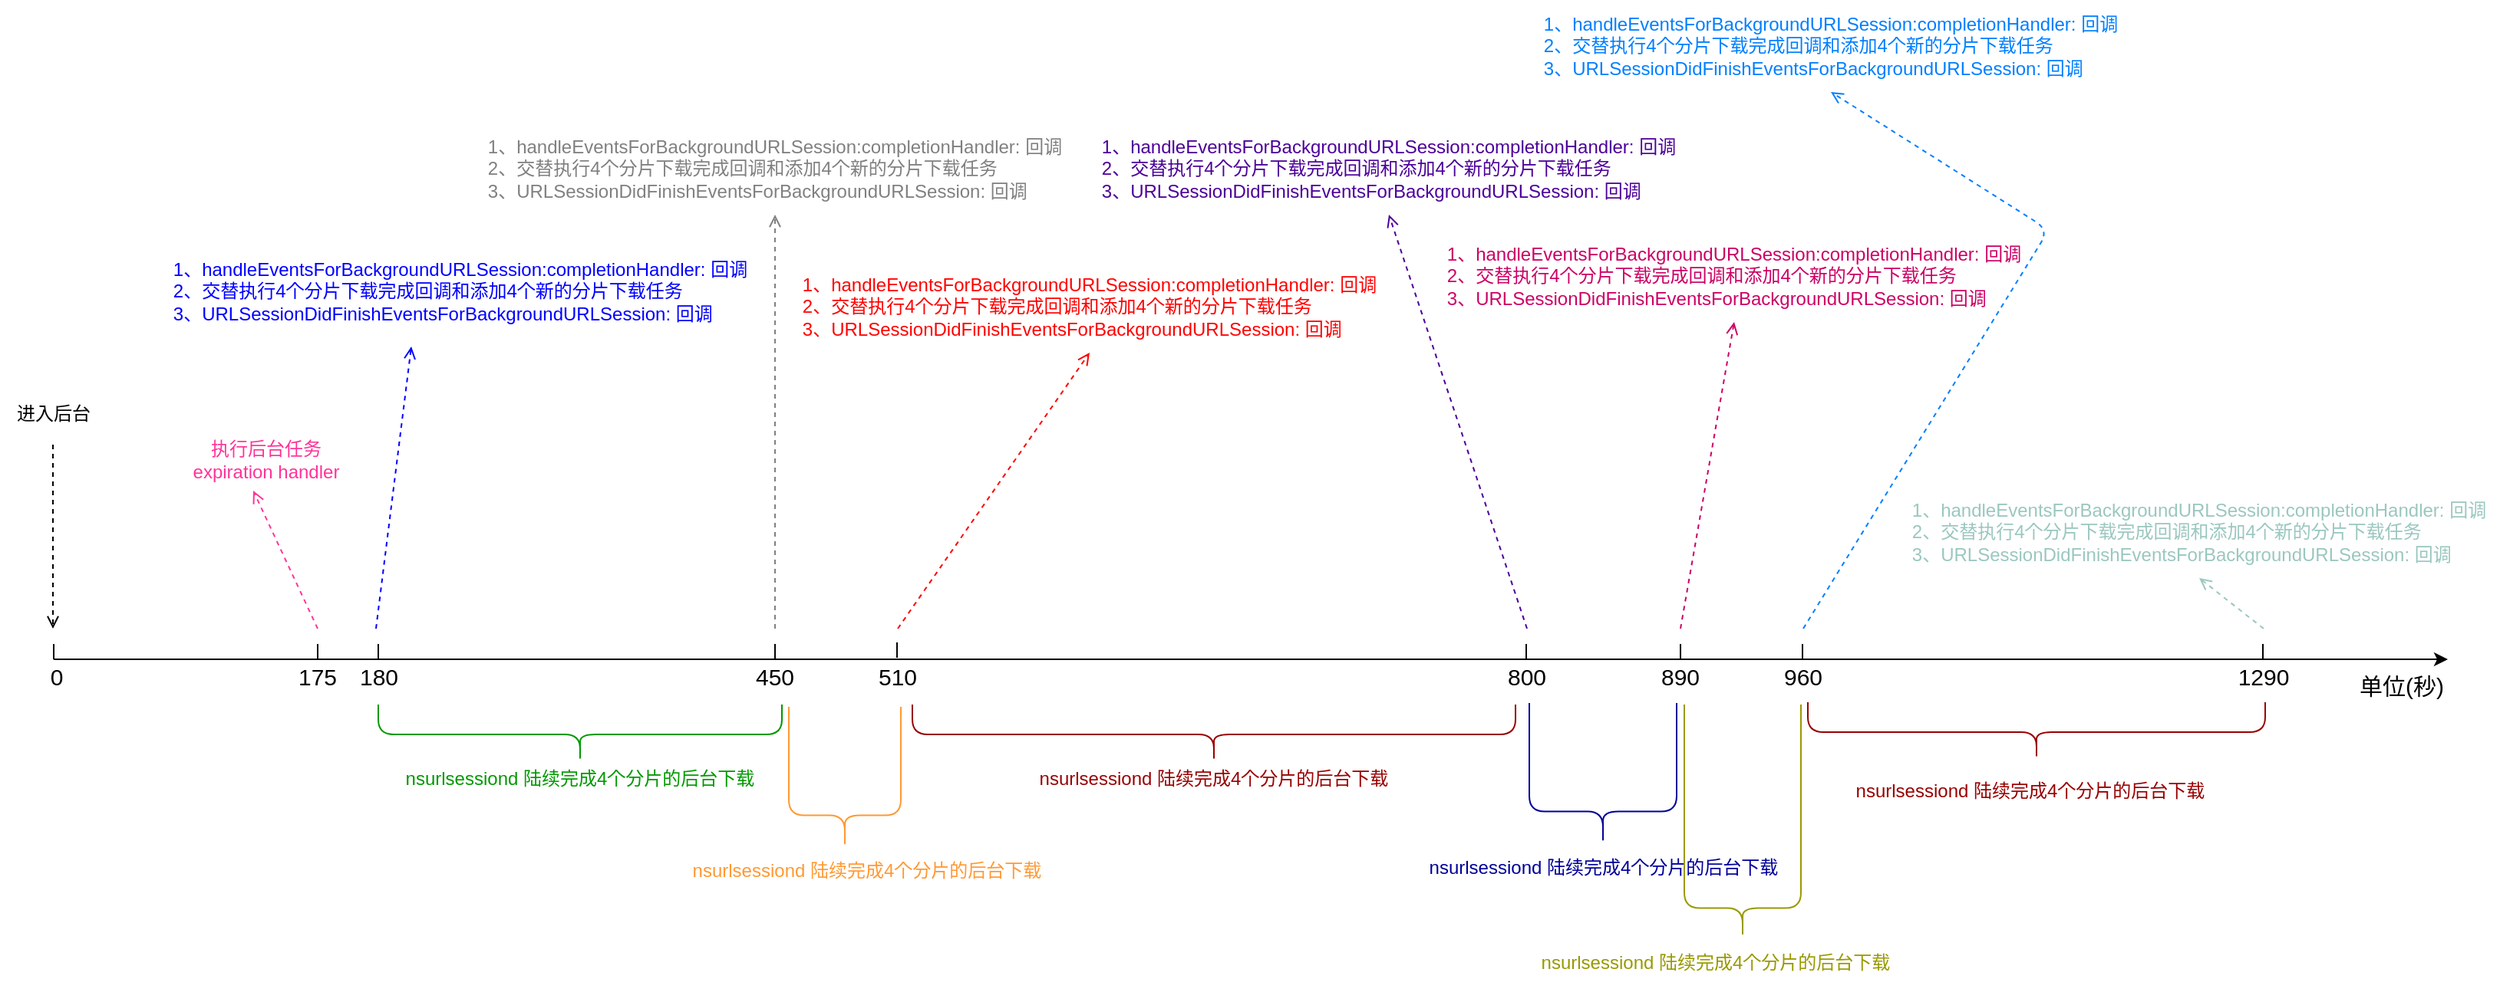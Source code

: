 <mxfile version="10.7.1" type="device"><diagram id="qSs_P0Jqyru3Bb13PiaC" name="第 1 页"><mxGraphModel dx="707" dy="588" grid="1" gridSize="10" guides="1" tooltips="1" connect="1" arrows="1" fold="1" page="1" pageScale="1" pageWidth="827" pageHeight="1169" math="0" shadow="0"><root><mxCell id="0"/><mxCell id="1" parent="0"/><mxCell id="cpjAMkkLDeXj9-MMF0nz-3" value="" style="endArrow=classic;html=1;" edge="1" parent="1"><mxGeometry width="50" height="50" relative="1" as="geometry"><mxPoint x="80" y="450" as="sourcePoint"/><mxPoint x="1640" y="450" as="targetPoint"/></mxGeometry></mxCell><mxCell id="cpjAMkkLDeXj9-MMF0nz-4" value="" style="endArrow=open;dashed=1;html=1;strokeColor=#000000;endFill=0;" edge="1" parent="1"><mxGeometry width="50" height="50" relative="1" as="geometry"><mxPoint x="79.5" y="310" as="sourcePoint"/><mxPoint x="79.5" y="430" as="targetPoint"/></mxGeometry></mxCell><mxCell id="cpjAMkkLDeXj9-MMF0nz-5" value="进入后台" style="text;html=1;strokeColor=none;fillColor=none;align=center;verticalAlign=middle;whiteSpace=wrap;rounded=0;" vertex="1" parent="1"><mxGeometry x="45" y="280" width="70" height="20" as="geometry"/></mxCell><mxCell id="cpjAMkkLDeXj9-MMF0nz-6" value="&lt;font style=&quot;font-size: 15px&quot;&gt;&amp;nbsp;0&lt;/font&gt;" style="text;html=1;strokeColor=none;fillColor=none;align=center;verticalAlign=middle;whiteSpace=wrap;rounded=0;" vertex="1" parent="1"><mxGeometry x="60" y="451" width="40" height="20" as="geometry"/></mxCell><mxCell id="cpjAMkkLDeXj9-MMF0nz-7" value="&lt;font style=&quot;font-size: 15px&quot;&gt;180&lt;/font&gt;" style="text;html=1;strokeColor=none;fillColor=none;align=center;verticalAlign=middle;whiteSpace=wrap;rounded=0;" vertex="1" parent="1"><mxGeometry x="272" y="451" width="40" height="20" as="geometry"/></mxCell><mxCell id="cpjAMkkLDeXj9-MMF0nz-8" value="" style="endArrow=none;html=1;strokeColor=#000000;" edge="1" parent="1"><mxGeometry width="50" height="50" relative="1" as="geometry"><mxPoint x="80" y="440" as="sourcePoint"/><mxPoint x="80" y="450" as="targetPoint"/></mxGeometry></mxCell><mxCell id="cpjAMkkLDeXj9-MMF0nz-9" value="" style="endArrow=none;html=1;strokeColor=#000000;" edge="1" parent="1"><mxGeometry width="50" height="50" relative="1" as="geometry"><mxPoint x="291.5" y="450" as="sourcePoint"/><mxPoint x="291.5" y="440" as="targetPoint"/></mxGeometry></mxCell><mxCell id="cpjAMkkLDeXj9-MMF0nz-10" value="&lt;font style=&quot;font-size: 15px&quot;&gt;175&lt;/font&gt;" style="text;html=1;strokeColor=none;fillColor=none;align=center;verticalAlign=middle;whiteSpace=wrap;rounded=0;" vertex="1" parent="1"><mxGeometry x="232" y="451" width="40" height="20" as="geometry"/></mxCell><mxCell id="cpjAMkkLDeXj9-MMF0nz-11" value="" style="endArrow=none;html=1;strokeColor=#000000;" edge="1" parent="1"><mxGeometry width="50" height="50" relative="1" as="geometry"><mxPoint x="252" y="450" as="sourcePoint"/><mxPoint x="252" y="440" as="targetPoint"/></mxGeometry></mxCell><mxCell id="cpjAMkkLDeXj9-MMF0nz-12" value="" style="endArrow=open;dashed=1;html=1;strokeColor=#FF3399;endFill=0;" edge="1" parent="1"><mxGeometry width="50" height="50" relative="1" as="geometry"><mxPoint x="252" y="430" as="sourcePoint"/><mxPoint x="210" y="340" as="targetPoint"/></mxGeometry></mxCell><mxCell id="cpjAMkkLDeXj9-MMF0nz-15" value="&lt;font color=&quot;#ff3399&quot;&gt;执行后台任务expiration handler&lt;/font&gt;" style="text;html=1;strokeColor=none;fillColor=none;align=center;verticalAlign=middle;whiteSpace=wrap;rounded=0;" vertex="1" parent="1"><mxGeometry x="165" y="310" width="107" height="20" as="geometry"/></mxCell><mxCell id="cpjAMkkLDeXj9-MMF0nz-18" value="" style="endArrow=open;dashed=1;html=1;strokeColor=#0000FF;endFill=0;entryX=0.418;entryY=1.1;entryDx=0;entryDy=0;entryPerimeter=0;" edge="1" parent="1" target="cpjAMkkLDeXj9-MMF0nz-19"><mxGeometry width="50" height="50" relative="1" as="geometry"><mxPoint x="290" y="430" as="sourcePoint"/><mxPoint x="311" y="250" as="targetPoint"/></mxGeometry></mxCell><mxCell id="cpjAMkkLDeXj9-MMF0nz-19" value="&lt;div style=&quot;text-align: left&quot;&gt;&lt;span style=&quot;color: rgb(0 , 0 , 255)&quot;&gt;1、handleEventsForBackgroundURLSession:completionHandler: 回调&lt;/span&gt;&lt;/div&gt;&lt;font color=&quot;#0000ff&quot;&gt;&lt;div style=&quot;text-align: left&quot;&gt;&lt;span&gt;2、&lt;/span&gt;&lt;span&gt;交替执行4个分片下载完成回调和添加4个新的分片下载任务&lt;/span&gt;&lt;/div&gt;&lt;div style=&quot;text-align: left&quot;&gt;3、URLSessionDidFinishEventsForBackgroundURLSession: 回调&lt;/div&gt;&lt;/font&gt;" style="text;html=1;strokeColor=none;fillColor=none;align=center;verticalAlign=middle;whiteSpace=wrap;rounded=0;" vertex="1" parent="1"><mxGeometry x="150" y="180" width="390" height="60" as="geometry"/></mxCell><mxCell id="cpjAMkkLDeXj9-MMF0nz-24" value="" style="endArrow=none;html=1;strokeColor=#000000;" edge="1" parent="1"><mxGeometry width="50" height="50" relative="1" as="geometry"><mxPoint x="550" y="450" as="sourcePoint"/><mxPoint x="550" y="440" as="targetPoint"/></mxGeometry></mxCell><mxCell id="cpjAMkkLDeXj9-MMF0nz-25" value="&lt;font style=&quot;font-size: 15px&quot;&gt;450&lt;/font&gt;" style="text;html=1;strokeColor=none;fillColor=none;align=center;verticalAlign=middle;whiteSpace=wrap;rounded=0;" vertex="1" parent="1"><mxGeometry x="530" y="451" width="40" height="20" as="geometry"/></mxCell><mxCell id="cpjAMkkLDeXj9-MMF0nz-26" value="" style="shape=curlyBracket;whiteSpace=wrap;html=1;rounded=1;strokeColor=#009900;rotation=-90;size=0.487;" vertex="1" parent="1"><mxGeometry x="404" y="367" width="38" height="263" as="geometry"/></mxCell><mxCell id="cpjAMkkLDeXj9-MMF0nz-27" value="&lt;div style=&quot;text-align: left&quot;&gt;&lt;font color=&quot;#009900&quot;&gt;nsurlsessiond 陆续完成4个分片的后台下载&lt;/font&gt;&lt;/div&gt;" style="text;html=1;strokeColor=none;fillColor=none;align=center;verticalAlign=middle;whiteSpace=wrap;rounded=0;" vertex="1" parent="1"><mxGeometry x="303" y="510" width="240" height="36" as="geometry"/></mxCell><mxCell id="cpjAMkkLDeXj9-MMF0nz-28" value="" style="endArrow=open;dashed=1;html=1;strokeColor=#808080;endFill=0;entryX=0.5;entryY=1;entryDx=0;entryDy=0;" edge="1" parent="1" target="cpjAMkkLDeXj9-MMF0nz-29"><mxGeometry width="50" height="50" relative="1" as="geometry"><mxPoint x="550" y="430" as="sourcePoint"/><mxPoint x="550" y="330" as="targetPoint"/></mxGeometry></mxCell><mxCell id="cpjAMkkLDeXj9-MMF0nz-29" value="&lt;div style=&quot;text-align: left&quot;&gt;&lt;font color=&quot;#808080&quot;&gt;1、handleEventsForBackgroundURLSession:completionHandler: 回调&lt;/font&gt;&lt;/div&gt;&lt;div style=&quot;text-align: left&quot;&gt;&lt;font color=&quot;#808080&quot;&gt;&lt;span&gt;2、&lt;/span&gt;&lt;span&gt;交替执行4个分片下载完成回调和添加4个新的分片下载任务&lt;/span&gt;&lt;/font&gt;&lt;/div&gt;&lt;div style=&quot;text-align: left&quot;&gt;&lt;font color=&quot;#808080&quot;&gt;3、URLSessionDidFinishEventsForBackgroundURLSession: 回调&lt;/font&gt;&lt;/div&gt;" style="text;html=1;strokeColor=none;fillColor=none;align=center;verticalAlign=middle;whiteSpace=wrap;rounded=0;" vertex="1" parent="1"><mxGeometry x="355" y="100" width="390" height="60" as="geometry"/></mxCell><mxCell id="cpjAMkkLDeXj9-MMF0nz-30" value="&lt;font style=&quot;font-size: 15px&quot;&gt;510&lt;/font&gt;" style="text;html=1;strokeColor=none;fillColor=none;align=center;verticalAlign=middle;whiteSpace=wrap;rounded=0;" vertex="1" parent="1"><mxGeometry x="610" y="451" width="40" height="20" as="geometry"/></mxCell><mxCell id="cpjAMkkLDeXj9-MMF0nz-31" value="" style="endArrow=none;html=1;strokeColor=#000000;" edge="1" parent="1"><mxGeometry width="50" height="50" relative="1" as="geometry"><mxPoint x="629.5" y="449" as="sourcePoint"/><mxPoint x="629.5" y="439" as="targetPoint"/></mxGeometry></mxCell><mxCell id="cpjAMkkLDeXj9-MMF0nz-32" value="" style="endArrow=open;dashed=1;html=1;strokeColor=#FF0000;endFill=0;entryX=0.5;entryY=1;entryDx=0;entryDy=0;" edge="1" parent="1" target="cpjAMkkLDeXj9-MMF0nz-33"><mxGeometry width="50" height="50" relative="1" as="geometry"><mxPoint x="630" y="430" as="sourcePoint"/><mxPoint x="645" y="400" as="targetPoint"/></mxGeometry></mxCell><mxCell id="cpjAMkkLDeXj9-MMF0nz-33" value="&lt;div style=&quot;text-align: left&quot;&gt;&lt;font color=&quot;#ff0000&quot;&gt;1、handleEventsForBackgroundURLSession:completionHandler: 回调&lt;/font&gt;&lt;/div&gt;&lt;div style=&quot;text-align: left&quot;&gt;&lt;font color=&quot;#ff0000&quot;&gt;&lt;span&gt;2、&lt;/span&gt;&lt;span&gt;交替执行4个分片下载完成回调和添加4个新的分片下载任务&lt;/span&gt;&lt;/font&gt;&lt;/div&gt;&lt;div style=&quot;text-align: left&quot;&gt;&lt;font color=&quot;#ff0000&quot;&gt;3、URLSessionDidFinishEventsForBackgroundURLSession: 回调&lt;/font&gt;&lt;/div&gt;" style="text;html=1;strokeColor=none;fillColor=none;align=center;verticalAlign=middle;whiteSpace=wrap;rounded=0;" vertex="1" parent="1"><mxGeometry x="560" y="190" width="390" height="60" as="geometry"/></mxCell><mxCell id="cpjAMkkLDeXj9-MMF0nz-34" value="" style="shape=curlyBracket;whiteSpace=wrap;html=1;rounded=1;strokeColor=#FF9933;rotation=-90;size=0.239;" vertex="1" parent="1"><mxGeometry x="549" y="491" width="93" height="73" as="geometry"/></mxCell><mxCell id="cpjAMkkLDeXj9-MMF0nz-35" value="&lt;div style=&quot;text-align: left&quot;&gt;&lt;font color=&quot;#ff9933&quot;&gt;nsurlsessiond 陆续完成4个分片的后台下载&lt;/font&gt;&lt;/div&gt;" style="text;html=1;strokeColor=none;fillColor=none;align=center;verticalAlign=middle;whiteSpace=wrap;rounded=0;" vertex="1" parent="1"><mxGeometry x="490" y="570" width="240" height="36" as="geometry"/></mxCell><mxCell id="cpjAMkkLDeXj9-MMF0nz-37" value="&lt;font style=&quot;font-size: 15px&quot;&gt;800&lt;/font&gt;" style="text;html=1;strokeColor=none;fillColor=none;align=center;verticalAlign=middle;whiteSpace=wrap;rounded=0;" vertex="1" parent="1"><mxGeometry x="1020" y="451" width="40" height="20" as="geometry"/></mxCell><mxCell id="cpjAMkkLDeXj9-MMF0nz-38" value="" style="endArrow=none;html=1;strokeColor=#000000;" edge="1" parent="1"><mxGeometry width="50" height="50" relative="1" as="geometry"><mxPoint x="1039.5" y="450" as="sourcePoint"/><mxPoint x="1039.5" y="440" as="targetPoint"/></mxGeometry></mxCell><mxCell id="cpjAMkkLDeXj9-MMF0nz-39" value="" style="endArrow=open;dashed=1;html=1;strokeColor=#4C0099;endFill=0;entryX=0.5;entryY=1;entryDx=0;entryDy=0;" edge="1" parent="1" target="cpjAMkkLDeXj9-MMF0nz-40"><mxGeometry width="50" height="50" relative="1" as="geometry"><mxPoint x="1040" y="430" as="sourcePoint"/><mxPoint x="950" y="420" as="targetPoint"/></mxGeometry></mxCell><mxCell id="cpjAMkkLDeXj9-MMF0nz-40" value="&lt;div style=&quot;text-align: left&quot;&gt;&lt;font color=&quot;#4c0099&quot;&gt;1、handleEventsForBackgroundURLSession:completionHandler: 回调&lt;/font&gt;&lt;/div&gt;&lt;div style=&quot;text-align: left&quot;&gt;&lt;font color=&quot;#4c0099&quot;&gt;&lt;span&gt;2、&lt;/span&gt;&lt;span&gt;交替执行4个分片下载完成回调和添加4个新的分片下载任务&lt;/span&gt;&lt;/font&gt;&lt;/div&gt;&lt;div style=&quot;text-align: left&quot;&gt;&lt;font color=&quot;#4c0099&quot;&gt;3、URLSessionDidFinishEventsForBackgroundURLSession: 回调&lt;/font&gt;&lt;/div&gt;" style="text;html=1;strokeColor=none;fillColor=none;align=center;verticalAlign=middle;whiteSpace=wrap;rounded=0;" vertex="1" parent="1"><mxGeometry x="755" y="100" width="390" height="60" as="geometry"/></mxCell><mxCell id="cpjAMkkLDeXj9-MMF0nz-41" value="" style="shape=curlyBracket;whiteSpace=wrap;html=1;rounded=1;strokeColor=#990000;rotation=-90;size=0.487;" vertex="1" parent="1"><mxGeometry x="817" y="302" width="38" height="393" as="geometry"/></mxCell><mxCell id="cpjAMkkLDeXj9-MMF0nz-42" value="&lt;div style=&quot;text-align: left&quot;&gt;&lt;font color=&quot;#990000&quot;&gt;nsurlsessiond 陆续完成4个分片的后台下载&lt;/font&gt;&lt;/div&gt;" style="text;html=1;strokeColor=none;fillColor=none;align=center;verticalAlign=middle;whiteSpace=wrap;rounded=0;" vertex="1" parent="1"><mxGeometry x="716" y="510" width="240" height="36" as="geometry"/></mxCell><mxCell id="cpjAMkkLDeXj9-MMF0nz-43" value="&lt;font style=&quot;font-size: 15px&quot;&gt;890&lt;/font&gt;" style="text;html=1;strokeColor=none;fillColor=none;align=center;verticalAlign=middle;whiteSpace=wrap;rounded=0;" vertex="1" parent="1"><mxGeometry x="1120" y="451" width="40" height="20" as="geometry"/></mxCell><mxCell id="cpjAMkkLDeXj9-MMF0nz-44" value="" style="endArrow=none;html=1;strokeColor=#000000;" edge="1" parent="1"><mxGeometry width="50" height="50" relative="1" as="geometry"><mxPoint x="1140" y="450" as="sourcePoint"/><mxPoint x="1140" y="440" as="targetPoint"/></mxGeometry></mxCell><mxCell id="cpjAMkkLDeXj9-MMF0nz-45" value="" style="endArrow=open;dashed=1;html=1;strokeColor=#CC0066;endFill=0;entryX=0.5;entryY=1;entryDx=0;entryDy=0;" edge="1" parent="1" target="cpjAMkkLDeXj9-MMF0nz-46"><mxGeometry width="50" height="50" relative="1" as="geometry"><mxPoint x="1140" y="430" as="sourcePoint"/><mxPoint x="1120" y="530" as="targetPoint"/></mxGeometry></mxCell><mxCell id="cpjAMkkLDeXj9-MMF0nz-46" value="&lt;div style=&quot;text-align: left&quot;&gt;&lt;font color=&quot;#cc0066&quot;&gt;1、handleEventsForBackgroundURLSession:completionHandler: 回调&lt;/font&gt;&lt;/div&gt;&lt;div style=&quot;text-align: left&quot;&gt;&lt;font color=&quot;#cc0066&quot;&gt;&lt;span&gt;2、&lt;/span&gt;&lt;span&gt;交替执行4个分片下载完成回调和添加4个新的分片下载任务&lt;/span&gt;&lt;/font&gt;&lt;/div&gt;&lt;div style=&quot;text-align: left&quot;&gt;&lt;font color=&quot;#cc0066&quot;&gt;3、URLSessionDidFinishEventsForBackgroundURLSession: 回调&lt;/font&gt;&lt;/div&gt;" style="text;html=1;strokeColor=none;fillColor=none;align=center;verticalAlign=middle;whiteSpace=wrap;rounded=0;" vertex="1" parent="1"><mxGeometry x="980" y="170" width="390" height="60" as="geometry"/></mxCell><mxCell id="cpjAMkkLDeXj9-MMF0nz-49" value="" style="shape=curlyBracket;whiteSpace=wrap;html=1;rounded=1;strokeColor=#000099;rotation=-90;size=0.239;" vertex="1" parent="1"><mxGeometry x="1043" y="477" width="93" height="96" as="geometry"/></mxCell><mxCell id="cpjAMkkLDeXj9-MMF0nz-50" value="&lt;div style=&quot;text-align: left&quot;&gt;&lt;font color=&quot;#000099&quot;&gt;nsurlsessiond 陆续完成4个分片的后台下载&lt;/font&gt;&lt;/div&gt;" style="text;html=1;strokeColor=none;fillColor=none;align=center;verticalAlign=middle;whiteSpace=wrap;rounded=0;" vertex="1" parent="1"><mxGeometry x="970" y="567.5" width="240" height="36" as="geometry"/></mxCell><mxCell id="cpjAMkkLDeXj9-MMF0nz-54" value="&lt;font style=&quot;font-size: 15px&quot;&gt;960&lt;/font&gt;" style="text;html=1;strokeColor=none;fillColor=none;align=center;verticalAlign=middle;whiteSpace=wrap;rounded=0;" vertex="1" parent="1"><mxGeometry x="1200" y="451" width="40" height="20" as="geometry"/></mxCell><mxCell id="cpjAMkkLDeXj9-MMF0nz-55" value="" style="endArrow=none;html=1;strokeColor=#000000;" edge="1" parent="1"><mxGeometry width="50" height="50" relative="1" as="geometry"><mxPoint x="1219.5" y="450" as="sourcePoint"/><mxPoint x="1219.5" y="440" as="targetPoint"/></mxGeometry></mxCell><mxCell id="cpjAMkkLDeXj9-MMF0nz-56" value="" style="endArrow=open;dashed=1;html=1;strokeColor=#007FFF;endFill=0;entryX=0.5;entryY=1;entryDx=0;entryDy=0;" edge="1" parent="1" target="cpjAMkkLDeXj9-MMF0nz-57"><mxGeometry width="50" height="50" relative="1" as="geometry"><mxPoint x="1220" y="430" as="sourcePoint"/><mxPoint x="1180" y="540" as="targetPoint"/><Array as="points"><mxPoint x="1380" y="170"/></Array></mxGeometry></mxCell><mxCell id="cpjAMkkLDeXj9-MMF0nz-57" value="&lt;div style=&quot;text-align: left&quot;&gt;&lt;font color=&quot;#007fff&quot;&gt;1、handleEventsForBackgroundURLSession:completionHandler: 回调&lt;/font&gt;&lt;/div&gt;&lt;div style=&quot;text-align: left&quot;&gt;&lt;font color=&quot;#007fff&quot;&gt;&lt;span&gt;2、&lt;/span&gt;&lt;span&gt;交替执行4个分片下载完成回调和添加4个新的分片下载任务&lt;/span&gt;&lt;/font&gt;&lt;/div&gt;&lt;div style=&quot;text-align: left&quot;&gt;&lt;font color=&quot;#007fff&quot;&gt;3、URLSessionDidFinishEventsForBackgroundURLSession: 回调&lt;/font&gt;&lt;/div&gt;" style="text;html=1;strokeColor=none;fillColor=none;align=center;verticalAlign=middle;whiteSpace=wrap;rounded=0;" vertex="1" parent="1"><mxGeometry x="1043" y="20" width="390" height="60" as="geometry"/></mxCell><mxCell id="cpjAMkkLDeXj9-MMF0nz-58" value="" style="shape=curlyBracket;whiteSpace=wrap;html=1;rounded=1;strokeColor=#999900;rotation=-90;size=0.132;" vertex="1" parent="1"><mxGeometry x="1104" y="518" width="153" height="76" as="geometry"/></mxCell><mxCell id="cpjAMkkLDeXj9-MMF0nz-59" value="&lt;div style=&quot;text-align: left&quot;&gt;&lt;font color=&quot;#999900&quot;&gt;nsurlsessiond 陆续完成4个分片的后台下载&lt;/font&gt;&lt;/div&gt;" style="text;html=1;strokeColor=none;fillColor=none;align=center;verticalAlign=middle;whiteSpace=wrap;rounded=0;" vertex="1" parent="1"><mxGeometry x="1043" y="630" width="240" height="36" as="geometry"/></mxCell><mxCell id="cpjAMkkLDeXj9-MMF0nz-60" value="&lt;font style=&quot;font-size: 15px&quot;&gt;1290&lt;/font&gt;" style="text;html=1;strokeColor=none;fillColor=none;align=center;verticalAlign=middle;whiteSpace=wrap;rounded=0;" vertex="1" parent="1"><mxGeometry x="1500" y="451" width="40" height="20" as="geometry"/></mxCell><mxCell id="cpjAMkkLDeXj9-MMF0nz-61" value="" style="endArrow=none;html=1;strokeColor=#000000;" edge="1" parent="1"><mxGeometry width="50" height="50" relative="1" as="geometry"><mxPoint x="1519.5" y="450" as="sourcePoint"/><mxPoint x="1519.5" y="440" as="targetPoint"/></mxGeometry></mxCell><mxCell id="cpjAMkkLDeXj9-MMF0nz-62" value="" style="endArrow=open;dashed=1;html=1;strokeColor=#9AC7BF;endFill=0;entryX=0.5;entryY=1;entryDx=0;entryDy=0;" edge="1" parent="1" target="cpjAMkkLDeXj9-MMF0nz-63"><mxGeometry width="50" height="50" relative="1" as="geometry"><mxPoint x="1520" y="430" as="sourcePoint"/><mxPoint x="1465" y="550" as="targetPoint"/></mxGeometry></mxCell><mxCell id="cpjAMkkLDeXj9-MMF0nz-63" value="&lt;div style=&quot;text-align: left&quot;&gt;&lt;font color=&quot;#9ac7bf&quot;&gt;1、handleEventsForBackgroundURLSession:completionHandler: 回调&lt;/font&gt;&lt;/div&gt;&lt;div style=&quot;text-align: left&quot;&gt;&lt;font color=&quot;#9ac7bf&quot;&gt;&lt;span&gt;2、&lt;/span&gt;&lt;span&gt;交替执行4个分片下载完成回调和添加4个新的分片下载任务&lt;/span&gt;&lt;/font&gt;&lt;/div&gt;&lt;div style=&quot;text-align: left&quot;&gt;&lt;font color=&quot;#9ac7bf&quot;&gt;3、URLSessionDidFinishEventsForBackgroundURLSession: 回调&lt;/font&gt;&lt;/div&gt;" style="text;html=1;strokeColor=none;fillColor=none;align=center;verticalAlign=middle;whiteSpace=wrap;rounded=0;" vertex="1" parent="1"><mxGeometry x="1283" y="337" width="390" height="60" as="geometry"/></mxCell><mxCell id="cpjAMkkLDeXj9-MMF0nz-64" value="" style="shape=curlyBracket;whiteSpace=wrap;html=1;rounded=1;strokeColor=#990000;rotation=-90;size=0.487;" vertex="1" parent="1"><mxGeometry x="1353" y="348" width="38" height="298" as="geometry"/></mxCell><mxCell id="cpjAMkkLDeXj9-MMF0nz-65" value="&lt;div style=&quot;text-align: left&quot;&gt;&lt;font color=&quot;#990000&quot;&gt;nsurlsessiond 陆续完成4个分片的后台下载&lt;/font&gt;&lt;/div&gt;" style="text;html=1;strokeColor=none;fillColor=none;align=center;verticalAlign=middle;whiteSpace=wrap;rounded=0;" vertex="1" parent="1"><mxGeometry x="1248" y="518" width="240" height="36" as="geometry"/></mxCell><mxCell id="cpjAMkkLDeXj9-MMF0nz-66" value="&lt;font style=&quot;font-size: 15px&quot;&gt;单位(秒)&lt;/font&gt;" style="text;html=1;strokeColor=none;fillColor=none;align=center;verticalAlign=middle;whiteSpace=wrap;rounded=0;" vertex="1" parent="1"><mxGeometry x="1580" y="457" width="60" height="20" as="geometry"/></mxCell></root></mxGraphModel></diagram></mxfile>